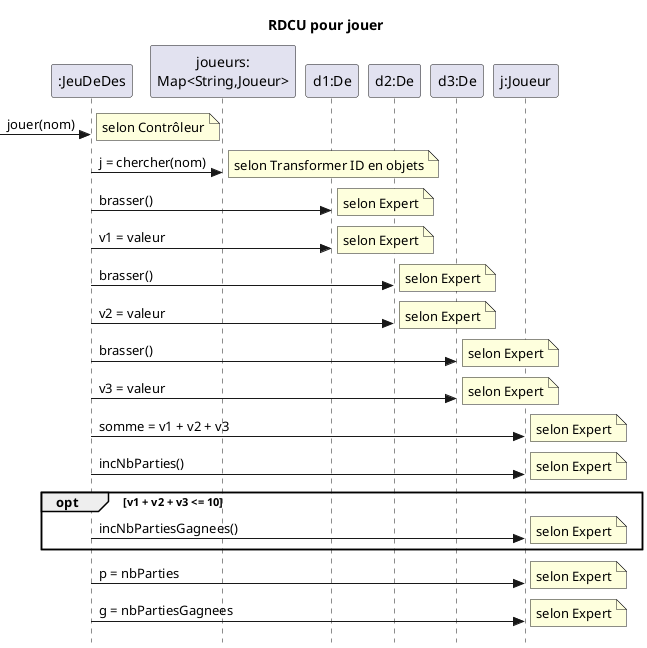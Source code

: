 @startuml
skinparam style strictuml
skinparam defaultfontname Verdana
title RDCU pour jouer
participant ":JeuDeDes" as c
participant "joueurs:\nMap<String,Joueur>" as jm
participant "d1:De" as d1
participant "d2:De" as d2
participant "d3:De" as d3
participant "j:Joueur" as j
->c : jouer(nom)
note right : selon Contrôleur
c->jm : j = chercher(nom)
note right : selon Transformer ID en objets
c->d1 : brasser()
note right : selon Expert
c->d1 : v1 = valeur
note right : selon Expert
c->d2 : brasser()
note right : selon Expert
c->d2 : v2 = valeur
note right : selon Expert
c->d3 : brasser()
note right : selon Expert
c->d3 : v3 = valeur
note right : selon Expert
c->j : somme = v1 + v2 + v3
note right : selon Expert
c->j : incNbParties()
note right : selon Expert
opt v1 + v2 + v3 <= 10
  c->j : incNbPartiesGagnees()
  note right : selon Expert
end opt
c->j : p = nbParties
note right : selon Expert
c->j : g = nbPartiesGagnees
note right : selon Expert
@enduml